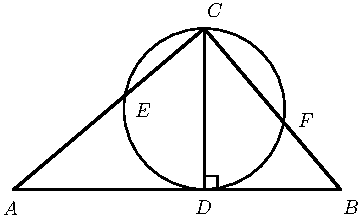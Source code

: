 import graph; size(6cm); real lsf=0.5; pen dps=linewidth(0.7)+fontsize(10); defaultpen(dps); pen ds=black; real xmin=-13.367687603324372,xmax=22.356485074138117,ymin=-12.544665253480517,ymax=10.591241829178799; 
pair D=(0.,-2.2632218759301237), C=(0.,2.2632218759301237), A=(-5.35241548217325,-2.2632218759301237), B=(3.827933968690265,-2.2632218759301237), F=(2.2317988164195075,-0.37582882103046994); 
draw((0.37478938801947936,-2.2632218759301237)--(0.3747893880194794,-1.8884324879106442)--(0.,-1.8884324879106442)--D--cycle,linewidth(0.8)); 
draw(circle((0.,0.),2.2632218759301237),linewidth(0.8)); draw(B--A,linewidth(1.2)); draw(C--A,linewidth(1.2)); draw(C--B,linewidth(1.2)); draw(C--D,linewidth(0.8)); 
dot(D,linewidth(1.pt)+ds); label("$D$",(-0.3288946082861334,-3.004085013208635),NE*lsf); dot(C,linewidth(1.pt)+ds); label("$C$",(0.015626344834795636,2.534751848504764),NE*lsf); dot(A,linewidth(1.pt)+ds); label("$A$",(-5.735223411106866,-3.0570882367657006),NE*lsf); dot((-2.2317988164195075,0.3758288210304701),linewidth(1.pt)+ds); label("$E$",(-2.0249977621122457,-0.3009206117982678),NE*lsf); dot(B,linewidth(1.pt)+ds); label("$B$",(3.831858440943548,-3.004085013208635),NE*lsf); dot(F,linewidth(1.pt)+ds); label("$F$",(2.559781075573964,-0.5659367295835979),NE*lsf); 
clip((xmin,ymin)--(xmin,ymax)--(xmax,ymax)--(xmax,ymin)--cycle); 